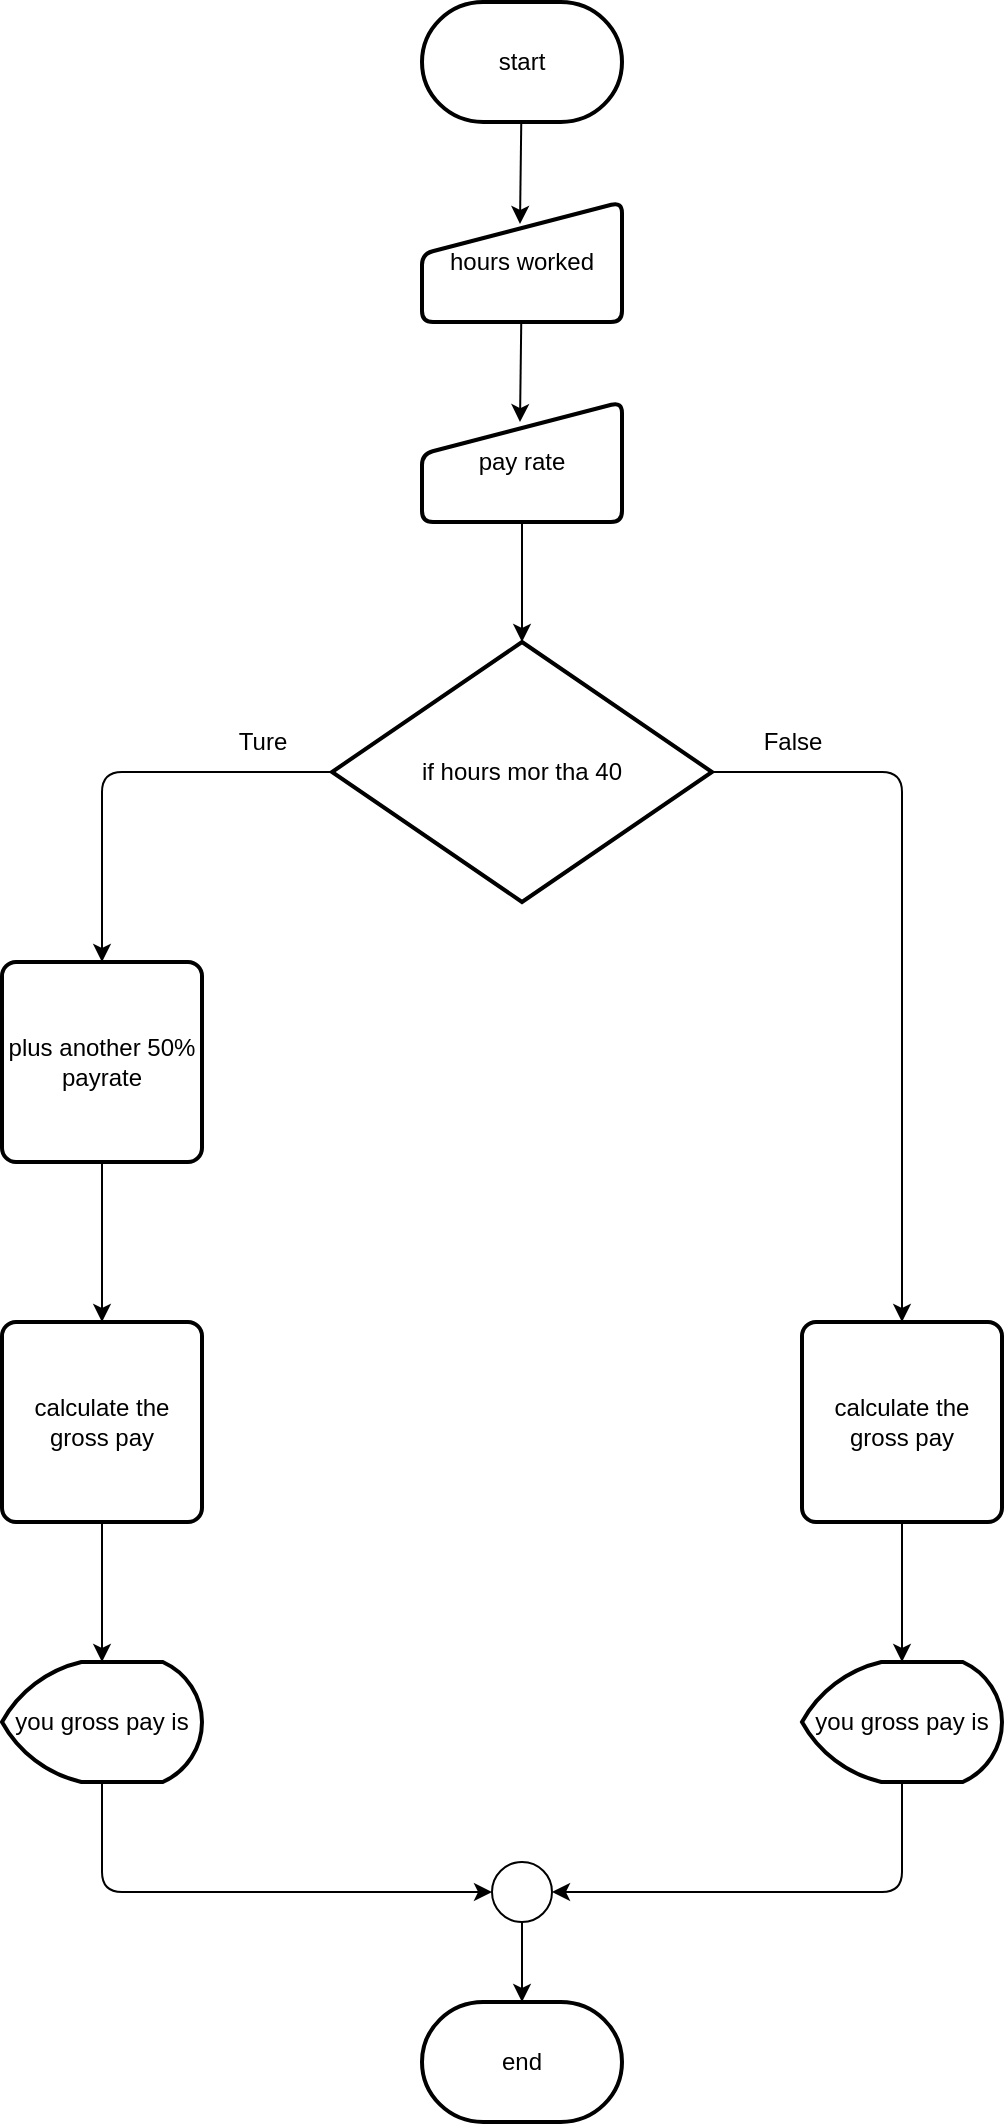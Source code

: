 <mxfile>
    <diagram id="eKZAczkxDfLkmNv-lLBT" name="Page-1">
        <mxGraphModel dx="1583" dy="735" grid="1" gridSize="10" guides="1" tooltips="1" connect="1" arrows="1" fold="1" page="1" pageScale="1" pageWidth="850" pageHeight="1100" math="0" shadow="0">
            <root>
                <mxCell id="0"/>
                <mxCell id="1" parent="0"/>
                <mxCell id="7" value="" style="edgeStyle=none;html=1;entryX=0.49;entryY=0.183;entryDx=0;entryDy=0;entryPerimeter=0;" parent="1" source="2" target="4" edge="1">
                    <mxGeometry relative="1" as="geometry"/>
                </mxCell>
                <mxCell id="2" value="start" style="strokeWidth=2;html=1;shape=mxgraph.flowchart.terminator;whiteSpace=wrap;" parent="1" vertex="1">
                    <mxGeometry x="340" y="30" width="100" height="60" as="geometry"/>
                </mxCell>
                <mxCell id="24" value="" style="edgeStyle=none;html=1;" parent="1" source="3" target="18" edge="1">
                    <mxGeometry relative="1" as="geometry"/>
                </mxCell>
                <mxCell id="3" value="pay rate" style="html=1;strokeWidth=2;shape=manualInput;whiteSpace=wrap;rounded=1;size=26;arcSize=11;" parent="1" vertex="1">
                    <mxGeometry x="340" y="230" width="100" height="60" as="geometry"/>
                </mxCell>
                <mxCell id="8" value="" style="edgeStyle=none;html=1;entryX=0.49;entryY=0.167;entryDx=0;entryDy=0;entryPerimeter=0;" parent="1" source="4" target="3" edge="1">
                    <mxGeometry relative="1" as="geometry"/>
                </mxCell>
                <mxCell id="4" value="hours worked" style="html=1;strokeWidth=2;shape=manualInput;whiteSpace=wrap;rounded=1;size=26;arcSize=11;" parent="1" vertex="1">
                    <mxGeometry x="340" y="130" width="100" height="60" as="geometry"/>
                </mxCell>
                <mxCell id="35" style="edgeStyle=none;html=1;entryX=0.5;entryY=0;entryDx=0;entryDy=0;" parent="1" source="18" target="25" edge="1">
                    <mxGeometry relative="1" as="geometry">
                        <Array as="points">
                            <mxPoint x="180" y="415"/>
                        </Array>
                    </mxGeometry>
                </mxCell>
                <mxCell id="36" style="edgeStyle=none;html=1;entryX=0.5;entryY=0;entryDx=0;entryDy=0;" parent="1" source="18" target="27" edge="1">
                    <mxGeometry relative="1" as="geometry">
                        <Array as="points">
                            <mxPoint x="580" y="415"/>
                        </Array>
                    </mxGeometry>
                </mxCell>
                <mxCell id="18" value="if hours mor tha 40" style="strokeWidth=2;html=1;shape=mxgraph.flowchart.decision;whiteSpace=wrap;" parent="1" vertex="1">
                    <mxGeometry x="295" y="350" width="190" height="130" as="geometry"/>
                </mxCell>
                <mxCell id="37" value="" style="edgeStyle=none;html=1;" parent="1" source="25" target="26" edge="1">
                    <mxGeometry relative="1" as="geometry"/>
                </mxCell>
                <mxCell id="25" value="plus another 50%&lt;br&gt;payrate" style="rounded=1;whiteSpace=wrap;html=1;absoluteArcSize=1;arcSize=14;strokeWidth=2;" parent="1" vertex="1">
                    <mxGeometry x="130" y="510" width="100" height="100" as="geometry"/>
                </mxCell>
                <mxCell id="38" value="" style="edgeStyle=none;html=1;" parent="1" source="26" target="30" edge="1">
                    <mxGeometry relative="1" as="geometry"/>
                </mxCell>
                <mxCell id="26" value="calculate the gross pay&lt;span style=&quot;color: rgba(0, 0, 0, 0); font-family: monospace; font-size: 0px; text-align: start;&quot;&gt;%3CmxGraphModel%3E%3Croot%3E%3CmxCell%20id%3D%220%22%2F%3E%3CmxCell%20id%3D%221%22%20parent%3D%220%22%2F%3E%3CmxCell%20id%3D%222%22%20value%3D%22plus%20another%2050%25%26lt%3Bbr%26gt%3Bpayrate%22%20style%3D%22rounded%3D1%3BwhiteSpace%3Dwrap%3Bhtml%3D1%3BabsoluteArcSize%3D1%3BarcSize%3D14%3BstrokeWidth%3D2%3B%22%20vertex%3D%221%22%20parent%3D%221%22%3E%3CmxGeometry%20x%3D%22150%22%20y%3D%22580%22%20width%3D%22100%22%20height%3D%22100%22%20as%3D%22geometry%22%2F%3E%3C%2FmxCell%3E%3C%2Froot%3E%3C%2FmxGraphModel%3E&lt;/span&gt;" style="rounded=1;whiteSpace=wrap;html=1;absoluteArcSize=1;arcSize=14;strokeWidth=2;" parent="1" vertex="1">
                    <mxGeometry x="130" y="690" width="100" height="100" as="geometry"/>
                </mxCell>
                <mxCell id="40" value="" style="edgeStyle=none;html=1;" parent="1" source="27" target="33" edge="1">
                    <mxGeometry relative="1" as="geometry"/>
                </mxCell>
                <mxCell id="27" value="calculate the gross pay" style="rounded=1;whiteSpace=wrap;html=1;absoluteArcSize=1;arcSize=14;strokeWidth=2;" parent="1" vertex="1">
                    <mxGeometry x="530" y="690" width="100" height="100" as="geometry"/>
                </mxCell>
                <mxCell id="42" style="edgeStyle=none;html=1;entryX=0;entryY=0.5;entryDx=0;entryDy=0;entryPerimeter=0;" parent="1" source="30" target="41" edge="1">
                    <mxGeometry relative="1" as="geometry">
                        <Array as="points">
                            <mxPoint x="180" y="975"/>
                        </Array>
                    </mxGeometry>
                </mxCell>
                <mxCell id="30" value="you gross pay is" style="strokeWidth=2;html=1;shape=mxgraph.flowchart.display;whiteSpace=wrap;" parent="1" vertex="1">
                    <mxGeometry x="130" y="860" width="100" height="60" as="geometry"/>
                </mxCell>
                <mxCell id="45" style="edgeStyle=none;html=1;entryX=1;entryY=0.5;entryDx=0;entryDy=0;entryPerimeter=0;" parent="1" source="33" target="41" edge="1">
                    <mxGeometry relative="1" as="geometry">
                        <Array as="points">
                            <mxPoint x="580" y="975"/>
                        </Array>
                    </mxGeometry>
                </mxCell>
                <mxCell id="33" value="you gross pay is" style="strokeWidth=2;html=1;shape=mxgraph.flowchart.display;whiteSpace=wrap;" parent="1" vertex="1">
                    <mxGeometry x="530" y="860" width="100" height="60" as="geometry"/>
                </mxCell>
                <mxCell id="34" value="end" style="strokeWidth=2;html=1;shape=mxgraph.flowchart.terminator;whiteSpace=wrap;" parent="1" vertex="1">
                    <mxGeometry x="340" y="1030" width="100" height="60" as="geometry"/>
                </mxCell>
                <mxCell id="46" value="" style="edgeStyle=none;html=1;" parent="1" source="41" target="34" edge="1">
                    <mxGeometry relative="1" as="geometry"/>
                </mxCell>
                <mxCell id="41" value="" style="verticalLabelPosition=bottom;verticalAlign=top;html=1;shape=mxgraph.flowchart.on-page_reference;" parent="1" vertex="1">
                    <mxGeometry x="375" y="960" width="30" height="30" as="geometry"/>
                </mxCell>
                <mxCell id="47" value="Ture" style="text;html=1;align=center;verticalAlign=middle;resizable=0;points=[];autosize=1;strokeColor=none;fillColor=none;" vertex="1" parent="1">
                    <mxGeometry x="235" y="385" width="50" height="30" as="geometry"/>
                </mxCell>
                <mxCell id="48" value="False" style="text;html=1;align=center;verticalAlign=middle;resizable=0;points=[];autosize=1;strokeColor=none;fillColor=none;" vertex="1" parent="1">
                    <mxGeometry x="500" y="385" width="50" height="30" as="geometry"/>
                </mxCell>
            </root>
        </mxGraphModel>
    </diagram>
</mxfile>